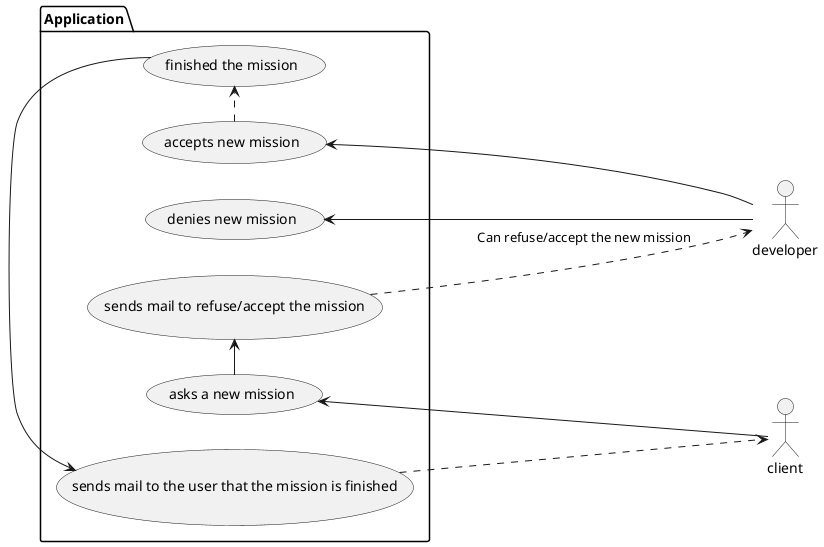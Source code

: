 @startuml Client
left to right direction

actor client
actor developer

package Application {
    client --> (asks a new mission)
    (asks a new mission) -> (sends mail to refuse/accept the mission)
    (sends mail to refuse/accept the mission) ...> developer : Can refuse/accept the new mission
    (accepts new mission) <- developer
    (denies new mission) <- developer
    (accepts new mission) .> (finished the mission)
    (finished the mission) -> (sends mail to the user that the mission is finished)
    (sends mail to the user that the mission is finished) ...> client
}
@enduml
